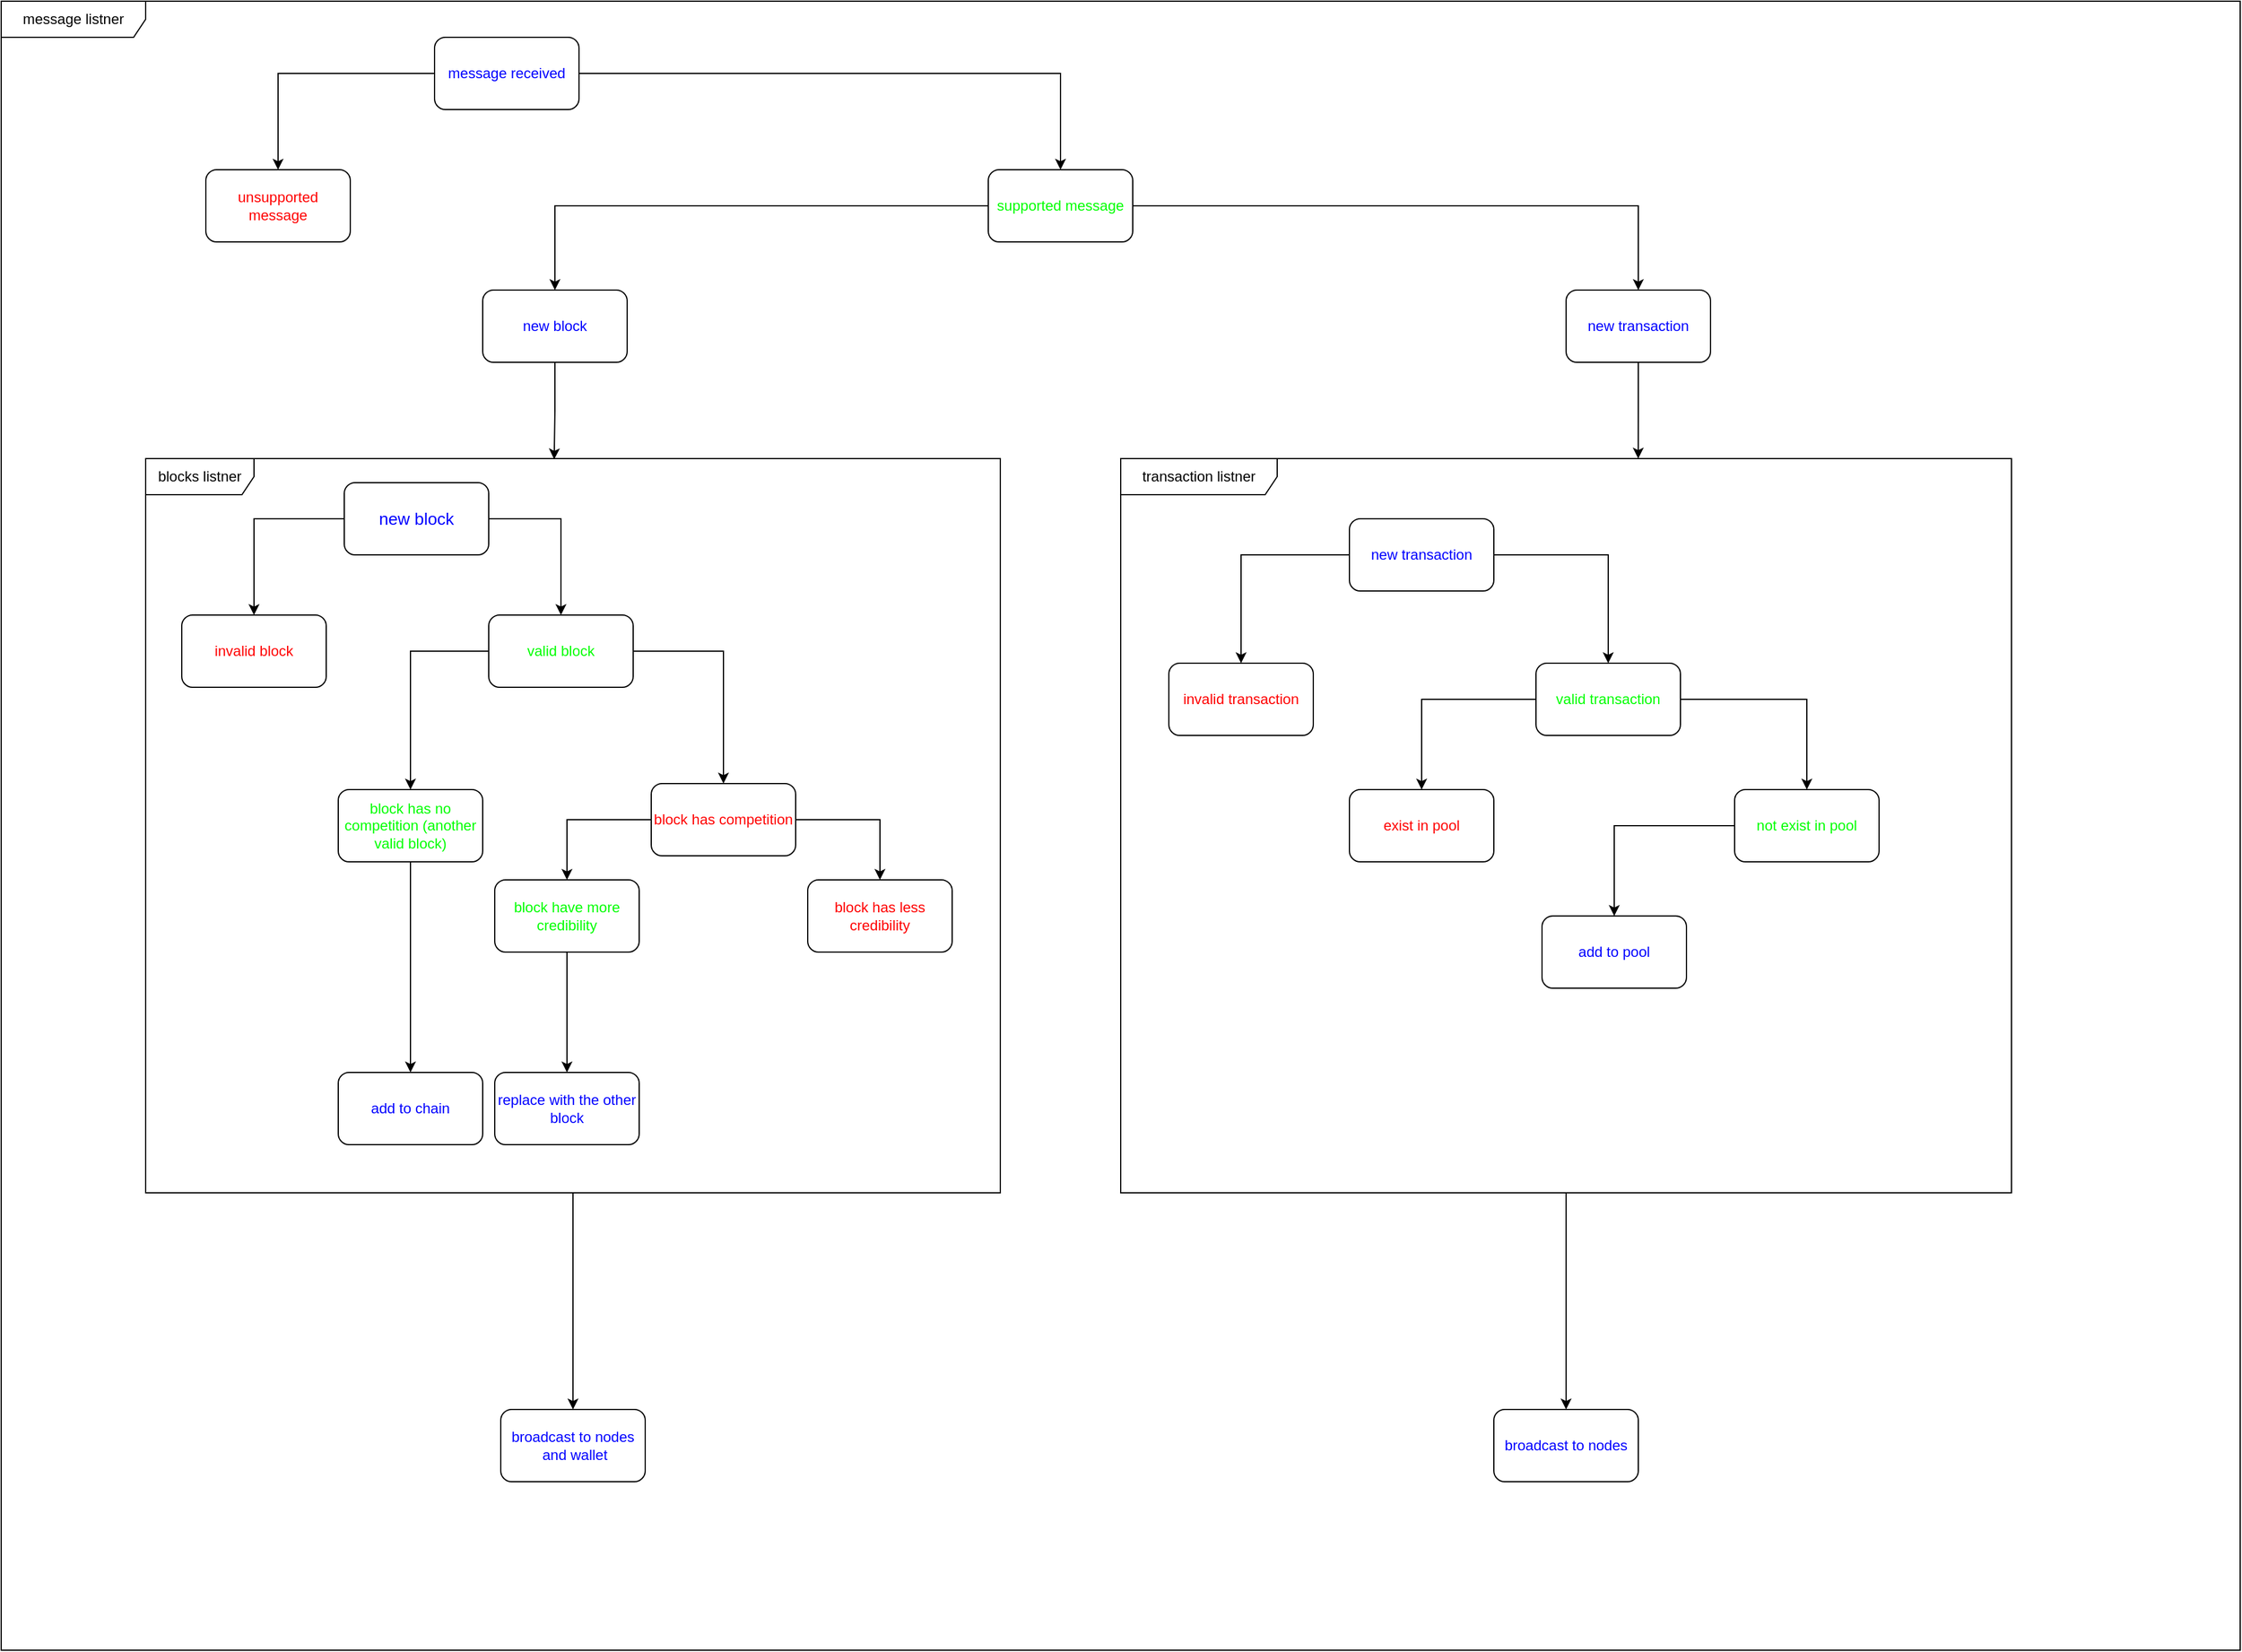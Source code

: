<mxfile version="14.7.2" type="github" pages="2">
  <diagram id="kD5HeXQGoQ9XkrsHSEOE" name="node protocol">
    <mxGraphModel dx="3020" dy="2278" grid="1" gridSize="10" guides="1" tooltips="1" connect="1" arrows="1" fold="1" page="1" pageScale="1" pageWidth="850" pageHeight="1100" math="0" shadow="0">
      <root>
        <mxCell id="0" />
        <mxCell id="1" parent="0" />
        <mxCell id="Yiz7-srcqHhmHwWrODTn-39" value="message listner" style="shape=umlFrame;whiteSpace=wrap;html=1;width=120;height=30;" parent="1" vertex="1">
          <mxGeometry x="-60" y="-320" width="1860" height="1370" as="geometry" />
        </mxCell>
        <mxCell id="Yiz7-srcqHhmHwWrODTn-56" style="edgeStyle=orthogonalEdgeStyle;rounded=0;orthogonalLoop=1;jettySize=auto;html=1;entryX=0.5;entryY=0;entryDx=0;entryDy=0;" parent="1" source="Yiz7-srcqHhmHwWrODTn-25" target="Yiz7-srcqHhmHwWrODTn-55" edge="1">
          <mxGeometry relative="1" as="geometry" />
        </mxCell>
        <mxCell id="Yiz7-srcqHhmHwWrODTn-25" value="transaction listner" style="shape=umlFrame;whiteSpace=wrap;html=1;width=130;height=30;" parent="1" vertex="1">
          <mxGeometry x="870" y="60" width="740" height="610" as="geometry" />
        </mxCell>
        <mxCell id="Yiz7-srcqHhmHwWrODTn-54" style="edgeStyle=orthogonalEdgeStyle;rounded=0;orthogonalLoop=1;jettySize=auto;html=1;entryX=0.5;entryY=0;entryDx=0;entryDy=0;" parent="1" source="Yiz7-srcqHhmHwWrODTn-2" target="Yiz7-srcqHhmHwWrODTn-53" edge="1">
          <mxGeometry relative="1" as="geometry" />
        </mxCell>
        <mxCell id="Yiz7-srcqHhmHwWrODTn-2" value="&lt;div&gt;blocks listner&lt;/div&gt;" style="shape=umlFrame;whiteSpace=wrap;html=1;width=90;height=30;" parent="1" vertex="1">
          <mxGeometry x="60" y="60" width="710" height="610" as="geometry" />
        </mxCell>
        <mxCell id="Yiz7-srcqHhmHwWrODTn-6" style="edgeStyle=orthogonalEdgeStyle;rounded=0;orthogonalLoop=1;jettySize=auto;html=1;exitX=0;exitY=0.5;exitDx=0;exitDy=0;entryX=0.5;entryY=0;entryDx=0;entryDy=0;" parent="1" source="Yiz7-srcqHhmHwWrODTn-1" target="Yiz7-srcqHhmHwWrODTn-5" edge="1">
          <mxGeometry relative="1" as="geometry" />
        </mxCell>
        <mxCell id="Yiz7-srcqHhmHwWrODTn-9" style="edgeStyle=orthogonalEdgeStyle;rounded=0;orthogonalLoop=1;jettySize=auto;html=1;entryX=0.5;entryY=0;entryDx=0;entryDy=0;exitX=1;exitY=0.5;exitDx=0;exitDy=0;" parent="1" source="Yiz7-srcqHhmHwWrODTn-1" target="Yiz7-srcqHhmHwWrODTn-8" edge="1">
          <mxGeometry relative="1" as="geometry" />
        </mxCell>
        <mxCell id="Yiz7-srcqHhmHwWrODTn-1" value="&lt;font style=&quot;font-size: 14px&quot; color=&quot;#0000FF&quot;&gt;new block&lt;/font&gt;" style="rounded=1;whiteSpace=wrap;html=1;" parent="1" vertex="1">
          <mxGeometry x="225" y="80" width="120" height="60" as="geometry" />
        </mxCell>
        <mxCell id="Yiz7-srcqHhmHwWrODTn-5" value="&lt;font color=&quot;#FF0000&quot;&gt;invalid block&lt;br&gt;&lt;/font&gt;" style="rounded=1;whiteSpace=wrap;html=1;" parent="1" vertex="1">
          <mxGeometry x="90" y="190" width="120" height="60" as="geometry" />
        </mxCell>
        <mxCell id="Yiz7-srcqHhmHwWrODTn-12" style="edgeStyle=orthogonalEdgeStyle;rounded=0;orthogonalLoop=1;jettySize=auto;html=1;entryX=0.5;entryY=0;entryDx=0;entryDy=0;" parent="1" source="Yiz7-srcqHhmHwWrODTn-8" target="Yiz7-srcqHhmHwWrODTn-11" edge="1">
          <mxGeometry relative="1" as="geometry" />
        </mxCell>
        <mxCell id="Yiz7-srcqHhmHwWrODTn-14" style="edgeStyle=orthogonalEdgeStyle;rounded=0;orthogonalLoop=1;jettySize=auto;html=1;entryX=0.5;entryY=0;entryDx=0;entryDy=0;" parent="1" source="Yiz7-srcqHhmHwWrODTn-8" target="Yiz7-srcqHhmHwWrODTn-13" edge="1">
          <mxGeometry relative="1" as="geometry" />
        </mxCell>
        <mxCell id="Yiz7-srcqHhmHwWrODTn-8" value="&lt;div&gt;&lt;font color=&quot;#00FF00&quot;&gt;valid block&lt;/font&gt;&lt;/div&gt;" style="rounded=1;whiteSpace=wrap;html=1;" parent="1" vertex="1">
          <mxGeometry x="345" y="190" width="120" height="60" as="geometry" />
        </mxCell>
        <mxCell id="Yiz7-srcqHhmHwWrODTn-18" style="edgeStyle=orthogonalEdgeStyle;rounded=0;orthogonalLoop=1;jettySize=auto;html=1;entryX=0.5;entryY=0;entryDx=0;entryDy=0;" parent="1" source="Yiz7-srcqHhmHwWrODTn-11" target="Yiz7-srcqHhmHwWrODTn-15" edge="1">
          <mxGeometry relative="1" as="geometry">
            <Array as="points" />
          </mxGeometry>
        </mxCell>
        <mxCell id="Yiz7-srcqHhmHwWrODTn-11" value="&lt;font color=&quot;#00FF00&quot;&gt;block has no competition (another valid block)&lt;/font&gt;" style="rounded=1;whiteSpace=wrap;html=1;" parent="1" vertex="1">
          <mxGeometry x="220" y="335" width="120" height="60" as="geometry" />
        </mxCell>
        <mxCell id="Yiz7-srcqHhmHwWrODTn-17" style="edgeStyle=orthogonalEdgeStyle;rounded=0;orthogonalLoop=1;jettySize=auto;html=1;entryX=0.5;entryY=0;entryDx=0;entryDy=0;" parent="1" source="Yiz7-srcqHhmHwWrODTn-13" target="Yiz7-srcqHhmHwWrODTn-19" edge="1">
          <mxGeometry relative="1" as="geometry">
            <mxPoint x="410" y="440" as="targetPoint" />
          </mxGeometry>
        </mxCell>
        <mxCell id="Yiz7-srcqHhmHwWrODTn-21" style="edgeStyle=orthogonalEdgeStyle;rounded=0;orthogonalLoop=1;jettySize=auto;html=1;entryX=0.5;entryY=0;entryDx=0;entryDy=0;" parent="1" source="Yiz7-srcqHhmHwWrODTn-13" target="Yiz7-srcqHhmHwWrODTn-22" edge="1">
          <mxGeometry relative="1" as="geometry" />
        </mxCell>
        <mxCell id="Yiz7-srcqHhmHwWrODTn-13" value="&lt;font color=&quot;#FF0000&quot;&gt;block has competition&lt;br&gt;&lt;/font&gt;" style="rounded=1;whiteSpace=wrap;html=1;" parent="1" vertex="1">
          <mxGeometry x="480" y="330" width="120" height="60" as="geometry" />
        </mxCell>
        <mxCell id="Yiz7-srcqHhmHwWrODTn-15" value="&lt;font color=&quot;#0000FF&quot;&gt;add to chain&lt;br&gt;&lt;/font&gt;" style="rounded=1;whiteSpace=wrap;html=1;" parent="1" vertex="1">
          <mxGeometry x="220" y="570" width="120" height="60" as="geometry" />
        </mxCell>
        <mxCell id="Yiz7-srcqHhmHwWrODTn-24" value="" style="edgeStyle=orthogonalEdgeStyle;rounded=0;orthogonalLoop=1;jettySize=auto;html=1;" parent="1" source="Yiz7-srcqHhmHwWrODTn-19" target="Yiz7-srcqHhmHwWrODTn-23" edge="1">
          <mxGeometry relative="1" as="geometry" />
        </mxCell>
        <mxCell id="Yiz7-srcqHhmHwWrODTn-19" value="&lt;div&gt;&lt;font color=&quot;#00FF00&quot;&gt;block have more credibility&lt;/font&gt;&lt;/div&gt;" style="rounded=1;whiteSpace=wrap;html=1;" parent="1" vertex="1">
          <mxGeometry x="350" y="410" width="120" height="60" as="geometry" />
        </mxCell>
        <mxCell id="Yiz7-srcqHhmHwWrODTn-22" value="&lt;font color=&quot;#FF0000&quot;&gt;block has less credibility&lt;br&gt;&lt;/font&gt;" style="rounded=1;whiteSpace=wrap;html=1;" parent="1" vertex="1">
          <mxGeometry x="610" y="410" width="120" height="60" as="geometry" />
        </mxCell>
        <mxCell id="Yiz7-srcqHhmHwWrODTn-23" value="&lt;font color=&quot;#0000FF&quot;&gt;replace with the other block&lt;br&gt;&lt;/font&gt;" style="whiteSpace=wrap;html=1;rounded=1;" parent="1" vertex="1">
          <mxGeometry x="350" y="570" width="120" height="60" as="geometry" />
        </mxCell>
        <mxCell id="Yiz7-srcqHhmHwWrODTn-29" value="" style="edgeStyle=orthogonalEdgeStyle;rounded=0;orthogonalLoop=1;jettySize=auto;html=1;" parent="1" source="Yiz7-srcqHhmHwWrODTn-26" target="Yiz7-srcqHhmHwWrODTn-28" edge="1">
          <mxGeometry relative="1" as="geometry" />
        </mxCell>
        <mxCell id="Yiz7-srcqHhmHwWrODTn-31" value="" style="edgeStyle=orthogonalEdgeStyle;rounded=0;orthogonalLoop=1;jettySize=auto;html=1;" parent="1" source="Yiz7-srcqHhmHwWrODTn-26" target="Yiz7-srcqHhmHwWrODTn-30" edge="1">
          <mxGeometry relative="1" as="geometry" />
        </mxCell>
        <mxCell id="Yiz7-srcqHhmHwWrODTn-26" value="&lt;font color=&quot;#0000FF&quot;&gt;new transaction&lt;br&gt;&lt;/font&gt;" style="rounded=1;whiteSpace=wrap;html=1;" parent="1" vertex="1">
          <mxGeometry x="1060" y="110" width="120" height="60" as="geometry" />
        </mxCell>
        <mxCell id="Yiz7-srcqHhmHwWrODTn-28" value="&lt;font color=&quot;#FF0000&quot;&gt;invalid transaction&lt;br&gt;&lt;/font&gt;" style="whiteSpace=wrap;html=1;rounded=1;" parent="1" vertex="1">
          <mxGeometry x="910" y="230" width="120" height="60" as="geometry" />
        </mxCell>
        <mxCell id="Yiz7-srcqHhmHwWrODTn-33" value="" style="edgeStyle=orthogonalEdgeStyle;rounded=0;orthogonalLoop=1;jettySize=auto;html=1;" parent="1" source="Yiz7-srcqHhmHwWrODTn-30" target="Yiz7-srcqHhmHwWrODTn-32" edge="1">
          <mxGeometry relative="1" as="geometry" />
        </mxCell>
        <mxCell id="Yiz7-srcqHhmHwWrODTn-35" value="" style="edgeStyle=orthogonalEdgeStyle;rounded=0;orthogonalLoop=1;jettySize=auto;html=1;" parent="1" source="Yiz7-srcqHhmHwWrODTn-30" target="Yiz7-srcqHhmHwWrODTn-34" edge="1">
          <mxGeometry relative="1" as="geometry" />
        </mxCell>
        <mxCell id="Yiz7-srcqHhmHwWrODTn-30" value="&lt;font color=&quot;#00FF00&quot;&gt;valid transaction&lt;br&gt;&lt;/font&gt;" style="whiteSpace=wrap;html=1;rounded=1;" parent="1" vertex="1">
          <mxGeometry x="1215" y="230" width="120" height="60" as="geometry" />
        </mxCell>
        <mxCell id="Yiz7-srcqHhmHwWrODTn-32" value="&lt;font color=&quot;#FF0000&quot;&gt;exist in pool&lt;/font&gt;" style="whiteSpace=wrap;html=1;rounded=1;" parent="1" vertex="1">
          <mxGeometry x="1060" y="335" width="120" height="60" as="geometry" />
        </mxCell>
        <mxCell id="Yiz7-srcqHhmHwWrODTn-38" value="" style="edgeStyle=orthogonalEdgeStyle;rounded=0;orthogonalLoop=1;jettySize=auto;html=1;" parent="1" source="Yiz7-srcqHhmHwWrODTn-34" target="Yiz7-srcqHhmHwWrODTn-37" edge="1">
          <mxGeometry relative="1" as="geometry" />
        </mxCell>
        <mxCell id="Yiz7-srcqHhmHwWrODTn-34" value="&lt;div&gt;&lt;font color=&quot;#00FF00&quot;&gt;not exist in pool&lt;/font&gt;&lt;/div&gt;" style="whiteSpace=wrap;html=1;rounded=1;" parent="1" vertex="1">
          <mxGeometry x="1380" y="335" width="120" height="60" as="geometry" />
        </mxCell>
        <mxCell id="Yiz7-srcqHhmHwWrODTn-37" value="&lt;font color=&quot;#0000FF&quot;&gt;add to pool&lt;br&gt;&lt;/font&gt;" style="whiteSpace=wrap;html=1;rounded=1;" parent="1" vertex="1">
          <mxGeometry x="1220" y="440" width="120" height="60" as="geometry" />
        </mxCell>
        <mxCell id="Yiz7-srcqHhmHwWrODTn-42" value="" style="edgeStyle=orthogonalEdgeStyle;rounded=0;orthogonalLoop=1;jettySize=auto;html=1;" parent="1" source="Yiz7-srcqHhmHwWrODTn-40" target="Yiz7-srcqHhmHwWrODTn-41" edge="1">
          <mxGeometry relative="1" as="geometry" />
        </mxCell>
        <mxCell id="Yiz7-srcqHhmHwWrODTn-44" value="" style="edgeStyle=orthogonalEdgeStyle;rounded=0;orthogonalLoop=1;jettySize=auto;html=1;" parent="1" source="Yiz7-srcqHhmHwWrODTn-40" target="Yiz7-srcqHhmHwWrODTn-43" edge="1">
          <mxGeometry relative="1" as="geometry" />
        </mxCell>
        <mxCell id="Yiz7-srcqHhmHwWrODTn-40" value="&lt;font color=&quot;#0000FF&quot;&gt;message received&lt;br&gt;&lt;/font&gt;" style="rounded=1;whiteSpace=wrap;html=1;" parent="1" vertex="1">
          <mxGeometry x="300" y="-290" width="120" height="60" as="geometry" />
        </mxCell>
        <mxCell id="Yiz7-srcqHhmHwWrODTn-41" value="&lt;font color=&quot;#FF0000&quot;&gt;unsupported message&lt;br&gt;&lt;/font&gt;" style="whiteSpace=wrap;html=1;rounded=1;" parent="1" vertex="1">
          <mxGeometry x="110" y="-180" width="120" height="60" as="geometry" />
        </mxCell>
        <mxCell id="Yiz7-srcqHhmHwWrODTn-47" value="" style="edgeStyle=orthogonalEdgeStyle;rounded=0;orthogonalLoop=1;jettySize=auto;html=1;" parent="1" source="Yiz7-srcqHhmHwWrODTn-43" target="Yiz7-srcqHhmHwWrODTn-46" edge="1">
          <mxGeometry relative="1" as="geometry" />
        </mxCell>
        <mxCell id="Yiz7-srcqHhmHwWrODTn-51" value="" style="edgeStyle=orthogonalEdgeStyle;rounded=0;orthogonalLoop=1;jettySize=auto;html=1;" parent="1" source="Yiz7-srcqHhmHwWrODTn-43" target="Yiz7-srcqHhmHwWrODTn-50" edge="1">
          <mxGeometry relative="1" as="geometry" />
        </mxCell>
        <mxCell id="Yiz7-srcqHhmHwWrODTn-43" value="&lt;font color=&quot;#00FF00&quot;&gt;supported message&lt;br&gt;&lt;/font&gt;" style="whiteSpace=wrap;html=1;rounded=1;" parent="1" vertex="1">
          <mxGeometry x="760" y="-180" width="120" height="60" as="geometry" />
        </mxCell>
        <mxCell id="Yiz7-srcqHhmHwWrODTn-49" style="edgeStyle=orthogonalEdgeStyle;rounded=0;orthogonalLoop=1;jettySize=auto;html=1;entryX=0.478;entryY=0.001;entryDx=0;entryDy=0;entryPerimeter=0;" parent="1" source="Yiz7-srcqHhmHwWrODTn-46" target="Yiz7-srcqHhmHwWrODTn-2" edge="1">
          <mxGeometry relative="1" as="geometry" />
        </mxCell>
        <mxCell id="Yiz7-srcqHhmHwWrODTn-46" value="&lt;font color=&quot;#0000FF&quot;&gt;new block&lt;br&gt;&lt;/font&gt;" style="whiteSpace=wrap;html=1;rounded=1;" parent="1" vertex="1">
          <mxGeometry x="340" y="-80" width="120" height="60" as="geometry" />
        </mxCell>
        <mxCell id="Yiz7-srcqHhmHwWrODTn-52" style="edgeStyle=orthogonalEdgeStyle;rounded=0;orthogonalLoop=1;jettySize=auto;html=1;entryX=0.581;entryY=0;entryDx=0;entryDy=0;entryPerimeter=0;" parent="1" source="Yiz7-srcqHhmHwWrODTn-50" target="Yiz7-srcqHhmHwWrODTn-25" edge="1">
          <mxGeometry relative="1" as="geometry" />
        </mxCell>
        <mxCell id="Yiz7-srcqHhmHwWrODTn-50" value="&lt;font color=&quot;#0000FF&quot;&gt;new transaction&lt;/font&gt;" style="whiteSpace=wrap;html=1;rounded=1;" parent="1" vertex="1">
          <mxGeometry x="1240" y="-80" width="120" height="60" as="geometry" />
        </mxCell>
        <mxCell id="Yiz7-srcqHhmHwWrODTn-53" value="&lt;font color=&quot;#0000FF&quot;&gt;broadcast to nodes&lt;br&gt;&amp;nbsp;and wallet&lt;/font&gt;" style="rounded=1;whiteSpace=wrap;html=1;" parent="1" vertex="1">
          <mxGeometry x="355" y="850" width="120" height="60" as="geometry" />
        </mxCell>
        <mxCell id="Yiz7-srcqHhmHwWrODTn-55" value="&lt;div&gt;&lt;font color=&quot;#0000FF&quot;&gt;broadcast to nodes&lt;/font&gt;&lt;/div&gt;" style="rounded=1;whiteSpace=wrap;html=1;" parent="1" vertex="1">
          <mxGeometry x="1180" y="850" width="120" height="60" as="geometry" />
        </mxCell>
      </root>
    </mxGraphModel>
  </diagram>
  <diagram id="3srZ8is90JpDTUXAqBGp" name="wallet protocol">
    <mxGraphModel dx="3870" dy="1178" grid="1" gridSize="10" guides="1" tooltips="1" connect="1" arrows="1" fold="1" page="1" pageScale="1" pageWidth="850" pageHeight="1100" math="0" shadow="0">
      <root>
        <mxCell id="o0UPEpSSWdRQ-_9SHf2p-0" />
        <mxCell id="o0UPEpSSWdRQ-_9SHf2p-1" parent="o0UPEpSSWdRQ-_9SHf2p-0" />
        <mxCell id="n61OuyF5iMT8gwBD2mx8-0" value="&lt;div&gt;block listener&lt;/div&gt;" style="shape=umlFrame;whiteSpace=wrap;html=1;width=90;height=30;" vertex="1" parent="o0UPEpSSWdRQ-_9SHf2p-1">
          <mxGeometry x="-10" y="100" width="1250" height="930" as="geometry" />
        </mxCell>
        <mxCell id="n61OuyF5iMT8gwBD2mx8-3" value="" style="edgeStyle=orthogonalEdgeStyle;rounded=0;orthogonalLoop=1;jettySize=auto;html=1;" edge="1" parent="o0UPEpSSWdRQ-_9SHf2p-1" source="n61OuyF5iMT8gwBD2mx8-1" target="n61OuyF5iMT8gwBD2mx8-2">
          <mxGeometry relative="1" as="geometry" />
        </mxCell>
        <mxCell id="n61OuyF5iMT8gwBD2mx8-6" style="edgeStyle=orthogonalEdgeStyle;rounded=0;orthogonalLoop=1;jettySize=auto;html=1;entryX=0.5;entryY=0;entryDx=0;entryDy=0;" edge="1" parent="o0UPEpSSWdRQ-_9SHf2p-1" source="n61OuyF5iMT8gwBD2mx8-1" target="n61OuyF5iMT8gwBD2mx8-4">
          <mxGeometry relative="1" as="geometry" />
        </mxCell>
        <mxCell id="n61OuyF5iMT8gwBD2mx8-1" value="&lt;font color=&quot;#0000FF&quot;&gt;new block&lt;br&gt;&lt;/font&gt;" style="rounded=1;whiteSpace=wrap;html=1;" vertex="1" parent="o0UPEpSSWdRQ-_9SHf2p-1">
          <mxGeometry x="365" y="140" width="120" height="60" as="geometry" />
        </mxCell>
        <mxCell id="n61OuyF5iMT8gwBD2mx8-30" value="" style="edgeStyle=orthogonalEdgeStyle;rounded=0;orthogonalLoop=1;jettySize=auto;html=1;" edge="1" parent="o0UPEpSSWdRQ-_9SHf2p-1" source="n61OuyF5iMT8gwBD2mx8-2" target="n61OuyF5iMT8gwBD2mx8-29">
          <mxGeometry relative="1" as="geometry" />
        </mxCell>
        <mxCell id="n61OuyF5iMT8gwBD2mx8-2" value="&lt;font color=&quot;#FF0000&quot;&gt;invalid block&lt;/font&gt;" style="whiteSpace=wrap;html=1;rounded=1;" vertex="1" parent="o0UPEpSSWdRQ-_9SHf2p-1">
          <mxGeometry x="190" y="230" width="120" height="60" as="geometry" />
        </mxCell>
        <mxCell id="n61OuyF5iMT8gwBD2mx8-8" value="" style="edgeStyle=orthogonalEdgeStyle;rounded=0;orthogonalLoop=1;jettySize=auto;html=1;" edge="1" parent="o0UPEpSSWdRQ-_9SHf2p-1" source="n61OuyF5iMT8gwBD2mx8-4" target="n61OuyF5iMT8gwBD2mx8-7">
          <mxGeometry relative="1" as="geometry" />
        </mxCell>
        <mxCell id="n61OuyF5iMT8gwBD2mx8-10" value="" style="edgeStyle=orthogonalEdgeStyle;rounded=0;orthogonalLoop=1;jettySize=auto;html=1;" edge="1" parent="o0UPEpSSWdRQ-_9SHf2p-1" source="n61OuyF5iMT8gwBD2mx8-4" target="n61OuyF5iMT8gwBD2mx8-9">
          <mxGeometry relative="1" as="geometry" />
        </mxCell>
        <mxCell id="n61OuyF5iMT8gwBD2mx8-4" value="&lt;font color=&quot;#00FF00&quot;&gt;valid block&lt;br&gt;&lt;/font&gt;" style="whiteSpace=wrap;html=1;rounded=1;" vertex="1" parent="o0UPEpSSWdRQ-_9SHf2p-1">
          <mxGeometry x="530" y="230" width="120" height="60" as="geometry" />
        </mxCell>
        <mxCell id="n61OuyF5iMT8gwBD2mx8-12" value="" style="edgeStyle=orthogonalEdgeStyle;rounded=0;orthogonalLoop=1;jettySize=auto;html=1;" edge="1" parent="o0UPEpSSWdRQ-_9SHf2p-1" source="n61OuyF5iMT8gwBD2mx8-7" target="n61OuyF5iMT8gwBD2mx8-11">
          <mxGeometry relative="1" as="geometry" />
        </mxCell>
        <mxCell id="n61OuyF5iMT8gwBD2mx8-15" value="" style="edgeStyle=orthogonalEdgeStyle;rounded=0;orthogonalLoop=1;jettySize=auto;html=1;" edge="1" parent="o0UPEpSSWdRQ-_9SHf2p-1" source="n61OuyF5iMT8gwBD2mx8-7" target="n61OuyF5iMT8gwBD2mx8-14">
          <mxGeometry relative="1" as="geometry" />
        </mxCell>
        <mxCell id="n61OuyF5iMT8gwBD2mx8-17" value="" style="edgeStyle=orthogonalEdgeStyle;rounded=0;orthogonalLoop=1;jettySize=auto;html=1;" edge="1" parent="o0UPEpSSWdRQ-_9SHf2p-1" source="n61OuyF5iMT8gwBD2mx8-7" target="n61OuyF5iMT8gwBD2mx8-16">
          <mxGeometry relative="1" as="geometry" />
        </mxCell>
        <mxCell id="n61OuyF5iMT8gwBD2mx8-7" value="&lt;font color=&quot;#00FF00&quot;&gt;won the lottery&lt;br&gt;&lt;/font&gt;" style="whiteSpace=wrap;html=1;rounded=1;" vertex="1" parent="o0UPEpSSWdRQ-_9SHf2p-1">
          <mxGeometry x="790" y="320" width="120" height="60" as="geometry" />
        </mxCell>
        <mxCell id="n61OuyF5iMT8gwBD2mx8-13" style="edgeStyle=orthogonalEdgeStyle;rounded=0;orthogonalLoop=1;jettySize=auto;html=1;entryX=0.5;entryY=0;entryDx=0;entryDy=0;" edge="1" parent="o0UPEpSSWdRQ-_9SHf2p-1" source="n61OuyF5iMT8gwBD2mx8-9" target="n61OuyF5iMT8gwBD2mx8-11">
          <mxGeometry relative="1" as="geometry" />
        </mxCell>
        <mxCell id="n61OuyF5iMT8gwBD2mx8-9" value="&lt;font color=&quot;#FF0000&quot;&gt;did not won the lottery&lt;br&gt;&lt;/font&gt;" style="whiteSpace=wrap;html=1;rounded=1;" vertex="1" parent="o0UPEpSSWdRQ-_9SHf2p-1">
          <mxGeometry x="350" y="320" width="120" height="60" as="geometry" />
        </mxCell>
        <mxCell id="n61OuyF5iMT8gwBD2mx8-11" value="&lt;font color=&quot;#0000FF&quot;&gt;update state&lt;br&gt;&lt;/font&gt;" style="whiteSpace=wrap;html=1;rounded=1;" vertex="1" parent="o0UPEpSSWdRQ-_9SHf2p-1">
          <mxGeometry x="485" y="390" width="120" height="60" as="geometry" />
        </mxCell>
        <mxCell id="n61OuyF5iMT8gwBD2mx8-21" value="" style="edgeStyle=orthogonalEdgeStyle;rounded=0;orthogonalLoop=1;jettySize=auto;html=1;" edge="1" parent="o0UPEpSSWdRQ-_9SHf2p-1" source="n61OuyF5iMT8gwBD2mx8-14" target="n61OuyF5iMT8gwBD2mx8-20">
          <mxGeometry relative="1" as="geometry" />
        </mxCell>
        <mxCell id="n61OuyF5iMT8gwBD2mx8-14" value="&lt;font color=&quot;#00FF00&quot;&gt;elected forger&lt;br&gt;&lt;/font&gt;" style="whiteSpace=wrap;html=1;rounded=1;" vertex="1" parent="o0UPEpSSWdRQ-_9SHf2p-1">
          <mxGeometry x="680" y="460" width="120" height="60" as="geometry" />
        </mxCell>
        <mxCell id="n61OuyF5iMT8gwBD2mx8-19" value="" style="edgeStyle=orthogonalEdgeStyle;rounded=0;orthogonalLoop=1;jettySize=auto;html=1;" edge="1" parent="o0UPEpSSWdRQ-_9SHf2p-1" source="n61OuyF5iMT8gwBD2mx8-16" target="n61OuyF5iMT8gwBD2mx8-18">
          <mxGeometry relative="1" as="geometry" />
        </mxCell>
        <mxCell id="n61OuyF5iMT8gwBD2mx8-16" value="&lt;font color=&quot;#FF0000&quot;&gt;not elected forger&lt;br&gt;&lt;/font&gt;" style="whiteSpace=wrap;html=1;rounded=1;" vertex="1" parent="o0UPEpSSWdRQ-_9SHf2p-1">
          <mxGeometry x="890" y="460" width="120" height="60" as="geometry" />
        </mxCell>
        <mxCell id="n61OuyF5iMT8gwBD2mx8-24" value="" style="edgeStyle=orthogonalEdgeStyle;rounded=0;orthogonalLoop=1;jettySize=auto;html=1;" edge="1" parent="o0UPEpSSWdRQ-_9SHf2p-1" source="n61OuyF5iMT8gwBD2mx8-18" target="n61OuyF5iMT8gwBD2mx8-23">
          <mxGeometry relative="1" as="geometry" />
        </mxCell>
        <mxCell id="n61OuyF5iMT8gwBD2mx8-26" value="" style="edgeStyle=orthogonalEdgeStyle;rounded=0;orthogonalLoop=1;jettySize=auto;html=1;" edge="1" parent="o0UPEpSSWdRQ-_9SHf2p-1" source="n61OuyF5iMT8gwBD2mx8-18" target="n61OuyF5iMT8gwBD2mx8-25">
          <mxGeometry relative="1" as="geometry" />
        </mxCell>
        <mxCell id="n61OuyF5iMT8gwBD2mx8-18" value="&lt;font color=&quot;#0000FF&quot;&gt;listen for non full blocks&lt;br&gt;&lt;/font&gt;" style="whiteSpace=wrap;html=1;rounded=1;" vertex="1" parent="o0UPEpSSWdRQ-_9SHf2p-1">
          <mxGeometry x="890" y="570" width="120" height="60" as="geometry" />
        </mxCell>
        <mxCell id="n61OuyF5iMT8gwBD2mx8-20" value="&lt;font color=&quot;#0000FF&quot;&gt;forge block, sign it, send it has non full block&lt;/font&gt;" style="whiteSpace=wrap;html=1;rounded=1;" vertex="1" parent="o0UPEpSSWdRQ-_9SHf2p-1">
          <mxGeometry x="680" y="570" width="120" height="60" as="geometry" />
        </mxCell>
        <mxCell id="n61OuyF5iMT8gwBD2mx8-66" value="" style="edgeStyle=orthogonalEdgeStyle;rounded=0;orthogonalLoop=1;jettySize=auto;html=1;" edge="1" parent="o0UPEpSSWdRQ-_9SHf2p-1" source="n61OuyF5iMT8gwBD2mx8-23" target="n61OuyF5iMT8gwBD2mx8-65">
          <mxGeometry relative="1" as="geometry" />
        </mxCell>
        <mxCell id="n61OuyF5iMT8gwBD2mx8-23" value="&lt;font color=&quot;#00FF00&quot;&gt;valid non full block&lt;br&gt;&lt;/font&gt;" style="whiteSpace=wrap;html=1;rounded=1;" vertex="1" parent="o0UPEpSSWdRQ-_9SHf2p-1">
          <mxGeometry x="790" y="680" width="120" height="60" as="geometry" />
        </mxCell>
        <mxCell id="n61OuyF5iMT8gwBD2mx8-28" value="" style="edgeStyle=orthogonalEdgeStyle;rounded=0;orthogonalLoop=1;jettySize=auto;html=1;" edge="1" parent="o0UPEpSSWdRQ-_9SHf2p-1" source="n61OuyF5iMT8gwBD2mx8-25" target="n61OuyF5iMT8gwBD2mx8-27">
          <mxGeometry relative="1" as="geometry" />
        </mxCell>
        <mxCell id="n61OuyF5iMT8gwBD2mx8-25" value="&lt;font color=&quot;#FF0000&quot;&gt;invalid non full block&lt;br&gt;&lt;/font&gt;" style="whiteSpace=wrap;html=1;rounded=1;" vertex="1" parent="o0UPEpSSWdRQ-_9SHf2p-1">
          <mxGeometry x="990" y="680" width="120" height="60" as="geometry" />
        </mxCell>
        <mxCell id="n61OuyF5iMT8gwBD2mx8-27" value="&lt;font color=&quot;#FF0000&quot;&gt;decrease node score&lt;/font&gt;" style="whiteSpace=wrap;html=1;rounded=1;" vertex="1" parent="o0UPEpSSWdRQ-_9SHf2p-1">
          <mxGeometry x="990" y="790" width="120" height="60" as="geometry" />
        </mxCell>
        <mxCell id="n61OuyF5iMT8gwBD2mx8-32" value="" style="edgeStyle=orthogonalEdgeStyle;rounded=0;orthogonalLoop=1;jettySize=auto;html=1;" edge="1" parent="o0UPEpSSWdRQ-_9SHf2p-1" source="n61OuyF5iMT8gwBD2mx8-29" target="n61OuyF5iMT8gwBD2mx8-31">
          <mxGeometry relative="1" as="geometry" />
        </mxCell>
        <mxCell id="n61OuyF5iMT8gwBD2mx8-36" value="" style="edgeStyle=orthogonalEdgeStyle;rounded=0;orthogonalLoop=1;jettySize=auto;html=1;" edge="1" parent="o0UPEpSSWdRQ-_9SHf2p-1" source="n61OuyF5iMT8gwBD2mx8-29" target="n61OuyF5iMT8gwBD2mx8-35">
          <mxGeometry relative="1" as="geometry" />
        </mxCell>
        <mxCell id="n61OuyF5iMT8gwBD2mx8-29" value="&lt;font color=&quot;#0000FF&quot;&gt;update chain&lt;br&gt;&lt;/font&gt;" style="whiteSpace=wrap;html=1;rounded=1;" vertex="1" parent="o0UPEpSSWdRQ-_9SHf2p-1">
          <mxGeometry x="190" y="320" width="120" height="60" as="geometry" />
        </mxCell>
        <mxCell id="n61OuyF5iMT8gwBD2mx8-34" value="" style="edgeStyle=orthogonalEdgeStyle;rounded=0;orthogonalLoop=1;jettySize=auto;html=1;" edge="1" parent="o0UPEpSSWdRQ-_9SHf2p-1" source="n61OuyF5iMT8gwBD2mx8-31" target="n61OuyF5iMT8gwBD2mx8-33">
          <mxGeometry relative="1" as="geometry" />
        </mxCell>
        <mxCell id="n61OuyF5iMT8gwBD2mx8-31" value="&lt;font color=&quot;#FF0000&quot;&gt;invalid chain&lt;br&gt;&lt;/font&gt;" style="whiteSpace=wrap;html=1;rounded=1;" vertex="1" parent="o0UPEpSSWdRQ-_9SHf2p-1">
          <mxGeometry x="70" y="420" width="120" height="60" as="geometry" />
        </mxCell>
        <mxCell id="n61OuyF5iMT8gwBD2mx8-33" value="&lt;font color=&quot;#FF0000&quot;&gt;decrease node score&lt;/font&gt;" style="whiteSpace=wrap;html=1;rounded=1;" vertex="1" parent="o0UPEpSSWdRQ-_9SHf2p-1">
          <mxGeometry x="70" y="520" width="120" height="60" as="geometry" />
        </mxCell>
        <mxCell id="n61OuyF5iMT8gwBD2mx8-38" value="" style="edgeStyle=orthogonalEdgeStyle;rounded=0;orthogonalLoop=1;jettySize=auto;html=1;" edge="1" parent="o0UPEpSSWdRQ-_9SHf2p-1" source="n61OuyF5iMT8gwBD2mx8-35" target="n61OuyF5iMT8gwBD2mx8-37">
          <mxGeometry relative="1" as="geometry" />
        </mxCell>
        <mxCell id="n61OuyF5iMT8gwBD2mx8-40" value="" style="edgeStyle=orthogonalEdgeStyle;rounded=0;orthogonalLoop=1;jettySize=auto;html=1;" edge="1" parent="o0UPEpSSWdRQ-_9SHf2p-1" source="n61OuyF5iMT8gwBD2mx8-35" target="n61OuyF5iMT8gwBD2mx8-39">
          <mxGeometry relative="1" as="geometry" />
        </mxCell>
        <mxCell id="n61OuyF5iMT8gwBD2mx8-35" value="&lt;font color=&quot;#00FF00&quot;&gt;valid chain&lt;br&gt;&lt;/font&gt;" style="whiteSpace=wrap;html=1;rounded=1;" vertex="1" parent="o0UPEpSSWdRQ-_9SHf2p-1">
          <mxGeometry x="290" y="420" width="120" height="60" as="geometry" />
        </mxCell>
        <mxCell id="n61OuyF5iMT8gwBD2mx8-42" value="" style="edgeStyle=orthogonalEdgeStyle;rounded=0;orthogonalLoop=1;jettySize=auto;html=1;" edge="1" parent="o0UPEpSSWdRQ-_9SHf2p-1" source="n61OuyF5iMT8gwBD2mx8-37" target="n61OuyF5iMT8gwBD2mx8-41">
          <mxGeometry relative="1" as="geometry" />
        </mxCell>
        <mxCell id="n61OuyF5iMT8gwBD2mx8-37" value="&lt;font color=&quot;#00FF00&quot;&gt;new chain have more credibility&lt;/font&gt;" style="whiteSpace=wrap;html=1;rounded=1;" vertex="1" parent="o0UPEpSSWdRQ-_9SHf2p-1">
          <mxGeometry x="400" y="520" width="120" height="60" as="geometry" />
        </mxCell>
        <mxCell id="n61OuyF5iMT8gwBD2mx8-39" value="&lt;font color=&quot;#FF0000&quot;&gt;new chain have less credibility&lt;br&gt;&lt;/font&gt;" style="whiteSpace=wrap;html=1;rounded=1;" vertex="1" parent="o0UPEpSSWdRQ-_9SHf2p-1">
          <mxGeometry x="210" y="520" width="120" height="60" as="geometry" />
        </mxCell>
        <mxCell id="n61OuyF5iMT8gwBD2mx8-41" value="&lt;font color=&quot;#0000FF&quot;&gt;update chain&lt;br&gt;&amp;nbsp;(*chain listener)&lt;/font&gt;" style="whiteSpace=wrap;html=1;rounded=1;" vertex="1" parent="o0UPEpSSWdRQ-_9SHf2p-1">
          <mxGeometry x="400" y="620" width="120" height="60" as="geometry" />
        </mxCell>
        <mxCell id="n61OuyF5iMT8gwBD2mx8-43" value="chain listener" style="shape=umlFrame;whiteSpace=wrap;html=1;width=120;height=30;" vertex="1" parent="o0UPEpSSWdRQ-_9SHf2p-1">
          <mxGeometry x="-1000" y="290" width="810" height="510" as="geometry" />
        </mxCell>
        <mxCell id="n61OuyF5iMT8gwBD2mx8-48" value="" style="edgeStyle=orthogonalEdgeStyle;rounded=0;orthogonalLoop=1;jettySize=auto;html=1;exitX=0;exitY=0.5;exitDx=0;exitDy=0;" edge="1" parent="o0UPEpSSWdRQ-_9SHf2p-1" source="n61OuyF5iMT8gwBD2mx8-63" target="n61OuyF5iMT8gwBD2mx8-52">
          <mxGeometry relative="1" as="geometry" />
        </mxCell>
        <mxCell id="n61OuyF5iMT8gwBD2mx8-49" value="" style="edgeStyle=orthogonalEdgeStyle;rounded=0;orthogonalLoop=1;jettySize=auto;html=1;exitX=1;exitY=0.5;exitDx=0;exitDy=0;" edge="1" parent="o0UPEpSSWdRQ-_9SHf2p-1" source="n61OuyF5iMT8gwBD2mx8-63" target="n61OuyF5iMT8gwBD2mx8-56">
          <mxGeometry relative="1" as="geometry" />
        </mxCell>
        <mxCell id="n61OuyF5iMT8gwBD2mx8-62" value="" style="edgeStyle=orthogonalEdgeStyle;rounded=0;orthogonalLoop=1;jettySize=auto;html=1;" edge="1" parent="o0UPEpSSWdRQ-_9SHf2p-1" source="n61OuyF5iMT8gwBD2mx8-50" target="n61OuyF5iMT8gwBD2mx8-61">
          <mxGeometry relative="1" as="geometry" />
        </mxCell>
        <mxCell id="n61OuyF5iMT8gwBD2mx8-64" value="" style="edgeStyle=orthogonalEdgeStyle;rounded=0;orthogonalLoop=1;jettySize=auto;html=1;" edge="1" parent="o0UPEpSSWdRQ-_9SHf2p-1" source="n61OuyF5iMT8gwBD2mx8-50" target="n61OuyF5iMT8gwBD2mx8-63">
          <mxGeometry relative="1" as="geometry" />
        </mxCell>
        <mxCell id="n61OuyF5iMT8gwBD2mx8-50" value="&lt;font color=&quot;#0000FF&quot;&gt;get chain&lt;br&gt;&lt;/font&gt;" style="whiteSpace=wrap;html=1;rounded=1;" vertex="1" parent="o0UPEpSSWdRQ-_9SHf2p-1">
          <mxGeometry x="-760" y="340" width="120" height="60" as="geometry" />
        </mxCell>
        <mxCell id="n61OuyF5iMT8gwBD2mx8-51" value="" style="edgeStyle=orthogonalEdgeStyle;rounded=0;orthogonalLoop=1;jettySize=auto;html=1;" edge="1" parent="o0UPEpSSWdRQ-_9SHf2p-1" source="n61OuyF5iMT8gwBD2mx8-52" target="n61OuyF5iMT8gwBD2mx8-53">
          <mxGeometry relative="1" as="geometry" />
        </mxCell>
        <mxCell id="n61OuyF5iMT8gwBD2mx8-52" value="&lt;font color=&quot;#FF0000&quot;&gt;invalid chain&lt;br&gt;&lt;/font&gt;" style="whiteSpace=wrap;html=1;rounded=1;" vertex="1" parent="o0UPEpSSWdRQ-_9SHf2p-1">
          <mxGeometry x="-800" y="500" width="120" height="60" as="geometry" />
        </mxCell>
        <mxCell id="n61OuyF5iMT8gwBD2mx8-53" value="&lt;font color=&quot;#FF0000&quot;&gt;decrease node score&lt;/font&gt;" style="whiteSpace=wrap;html=1;rounded=1;" vertex="1" parent="o0UPEpSSWdRQ-_9SHf2p-1">
          <mxGeometry x="-800" y="610" width="120" height="60" as="geometry" />
        </mxCell>
        <mxCell id="n61OuyF5iMT8gwBD2mx8-54" value="" style="edgeStyle=orthogonalEdgeStyle;rounded=0;orthogonalLoop=1;jettySize=auto;html=1;" edge="1" parent="o0UPEpSSWdRQ-_9SHf2p-1" source="n61OuyF5iMT8gwBD2mx8-56" target="n61OuyF5iMT8gwBD2mx8-58">
          <mxGeometry relative="1" as="geometry" />
        </mxCell>
        <mxCell id="n61OuyF5iMT8gwBD2mx8-55" value="" style="edgeStyle=orthogonalEdgeStyle;rounded=0;orthogonalLoop=1;jettySize=auto;html=1;" edge="1" parent="o0UPEpSSWdRQ-_9SHf2p-1" source="n61OuyF5iMT8gwBD2mx8-56" target="n61OuyF5iMT8gwBD2mx8-59">
          <mxGeometry relative="1" as="geometry" />
        </mxCell>
        <mxCell id="n61OuyF5iMT8gwBD2mx8-56" value="&lt;font color=&quot;#00FF00&quot;&gt;valid chain&lt;br&gt;&lt;/font&gt;" style="whiteSpace=wrap;html=1;rounded=1;" vertex="1" parent="o0UPEpSSWdRQ-_9SHf2p-1">
          <mxGeometry x="-500" y="500" width="120" height="60" as="geometry" />
        </mxCell>
        <mxCell id="n61OuyF5iMT8gwBD2mx8-57" value="" style="edgeStyle=orthogonalEdgeStyle;rounded=0;orthogonalLoop=1;jettySize=auto;html=1;" edge="1" parent="o0UPEpSSWdRQ-_9SHf2p-1" source="n61OuyF5iMT8gwBD2mx8-58" target="n61OuyF5iMT8gwBD2mx8-60">
          <mxGeometry relative="1" as="geometry" />
        </mxCell>
        <mxCell id="n61OuyF5iMT8gwBD2mx8-58" value="&lt;font color=&quot;#00FF00&quot;&gt;new chain have more credibility&lt;/font&gt;" style="whiteSpace=wrap;html=1;rounded=1;" vertex="1" parent="o0UPEpSSWdRQ-_9SHf2p-1">
          <mxGeometry x="-370" y="600" width="120" height="60" as="geometry" />
        </mxCell>
        <mxCell id="n61OuyF5iMT8gwBD2mx8-59" value="&lt;font color=&quot;#FF0000&quot;&gt;new chain have less credibility&lt;br&gt;&lt;/font&gt;" style="whiteSpace=wrap;html=1;rounded=1;" vertex="1" parent="o0UPEpSSWdRQ-_9SHf2p-1">
          <mxGeometry x="-630" y="610" width="120" height="60" as="geometry" />
        </mxCell>
        <mxCell id="n61OuyF5iMT8gwBD2mx8-60" value="&lt;font color=&quot;#0000FF&quot;&gt;update chain&lt;br&gt;&lt;/font&gt;" style="whiteSpace=wrap;html=1;rounded=1;" vertex="1" parent="o0UPEpSSWdRQ-_9SHf2p-1">
          <mxGeometry x="-370" y="690" width="120" height="60" as="geometry" />
        </mxCell>
        <mxCell id="n61OuyF5iMT8gwBD2mx8-61" value="&lt;font color=&quot;#FF0000&quot;&gt;is current chain&lt;br&gt;&lt;/font&gt;" style="whiteSpace=wrap;html=1;rounded=1;" vertex="1" parent="o0UPEpSSWdRQ-_9SHf2p-1">
          <mxGeometry x="-960" y="410" width="120" height="60" as="geometry" />
        </mxCell>
        <mxCell id="n61OuyF5iMT8gwBD2mx8-63" value="&lt;font color=&quot;#00FF00&quot;&gt;is different chain&lt;br&gt;&lt;/font&gt;" style="whiteSpace=wrap;html=1;rounded=1;" vertex="1" parent="o0UPEpSSWdRQ-_9SHf2p-1">
          <mxGeometry x="-600" y="410" width="120" height="60" as="geometry" />
        </mxCell>
        <mxCell id="n61OuyF5iMT8gwBD2mx8-70" value="" style="edgeStyle=orthogonalEdgeStyle;rounded=0;orthogonalLoop=1;jettySize=auto;html=1;" edge="1" parent="o0UPEpSSWdRQ-_9SHf2p-1" source="n61OuyF5iMT8gwBD2mx8-65" target="n61OuyF5iMT8gwBD2mx8-69">
          <mxGeometry relative="1" as="geometry" />
        </mxCell>
        <mxCell id="n61OuyF5iMT8gwBD2mx8-65" value="&lt;font color=&quot;#0000FF&quot;&gt;sign non full block&lt;/font&gt;" style="whiteSpace=wrap;html=1;rounded=1;" vertex="1" parent="o0UPEpSSWdRQ-_9SHf2p-1">
          <mxGeometry x="790" y="790" width="120" height="60" as="geometry" />
        </mxCell>
        <mxCell id="n61OuyF5iMT8gwBD2mx8-69" value="&lt;font color=&quot;#0000FF&quot;&gt;send the block&lt;br&gt;&lt;/font&gt;" style="whiteSpace=wrap;html=1;rounded=1;" vertex="1" parent="o0UPEpSSWdRQ-_9SHf2p-1">
          <mxGeometry x="790" y="900" width="120" height="60" as="geometry" />
        </mxCell>
      </root>
    </mxGraphModel>
  </diagram>
</mxfile>
